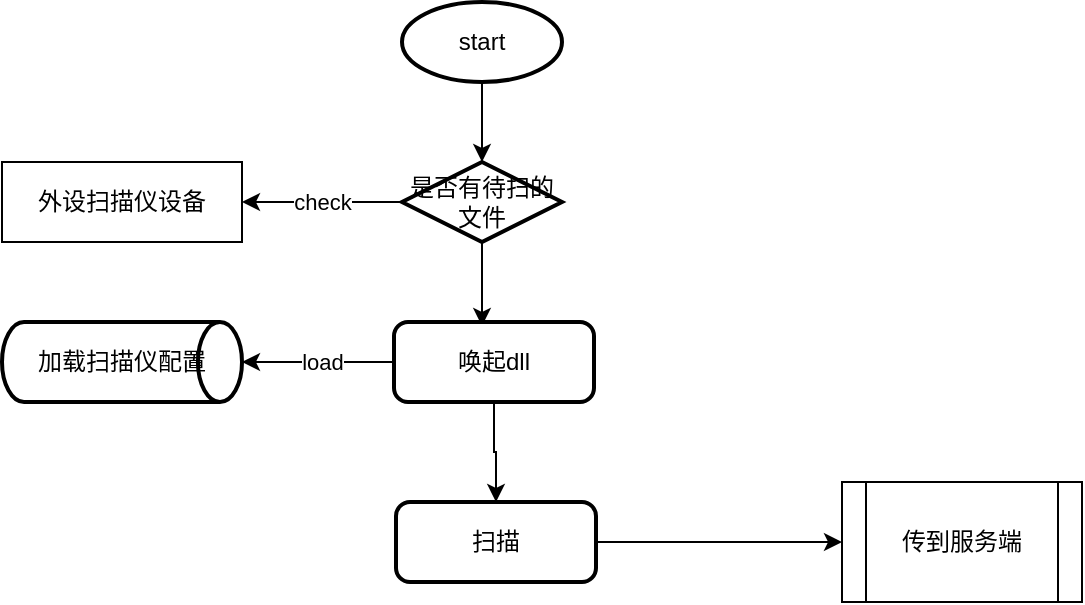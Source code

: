 <mxfile version="16.2.2" type="github">
  <diagram id="gqwgJQvt6GxcC7z-_AkO" name="Page-1">
    <mxGraphModel dx="1209" dy="749" grid="1" gridSize="10" guides="1" tooltips="1" connect="1" arrows="1" fold="1" page="1" pageScale="1" pageWidth="827" pageHeight="1169" math="0" shadow="0">
      <root>
        <mxCell id="0" />
        <mxCell id="1" parent="0" />
        <mxCell id="sH6OMR17xY7aLeD4Rl4U-1" value="外设扫描仪设备" style="rounded=0;whiteSpace=wrap;html=1;" parent="1" vertex="1">
          <mxGeometry x="120" y="280" width="120" height="40" as="geometry" />
        </mxCell>
        <mxCell id="sH6OMR17xY7aLeD4Rl4U-8" style="edgeStyle=orthogonalEdgeStyle;rounded=0;orthogonalLoop=1;jettySize=auto;html=1;exitX=0.5;exitY=1;exitDx=0;exitDy=0;exitPerimeter=0;entryX=0.5;entryY=0;entryDx=0;entryDy=0;entryPerimeter=0;" parent="1" source="sH6OMR17xY7aLeD4Rl4U-3" target="sH6OMR17xY7aLeD4Rl4U-4" edge="1">
          <mxGeometry relative="1" as="geometry" />
        </mxCell>
        <mxCell id="sH6OMR17xY7aLeD4Rl4U-3" value="start" style="strokeWidth=2;html=1;shape=mxgraph.flowchart.start_1;whiteSpace=wrap;" parent="1" vertex="1">
          <mxGeometry x="320" y="200" width="80" height="40" as="geometry" />
        </mxCell>
        <mxCell id="sH6OMR17xY7aLeD4Rl4U-5" value="check" style="edgeStyle=orthogonalEdgeStyle;rounded=0;orthogonalLoop=1;jettySize=auto;html=1;exitX=0;exitY=0.5;exitDx=0;exitDy=0;exitPerimeter=0;entryX=1;entryY=0.5;entryDx=0;entryDy=0;" parent="1" source="sH6OMR17xY7aLeD4Rl4U-4" target="sH6OMR17xY7aLeD4Rl4U-1" edge="1">
          <mxGeometry relative="1" as="geometry" />
        </mxCell>
        <mxCell id="sH6OMR17xY7aLeD4Rl4U-7" style="edgeStyle=orthogonalEdgeStyle;rounded=0;orthogonalLoop=1;jettySize=auto;html=1;exitX=0.5;exitY=1;exitDx=0;exitDy=0;exitPerimeter=0;entryX=0.44;entryY=0.05;entryDx=0;entryDy=0;entryPerimeter=0;" parent="1" source="sH6OMR17xY7aLeD4Rl4U-4" target="sH6OMR17xY7aLeD4Rl4U-6" edge="1">
          <mxGeometry relative="1" as="geometry" />
        </mxCell>
        <mxCell id="sH6OMR17xY7aLeD4Rl4U-4" value="是否有待扫的文件" style="strokeWidth=2;html=1;shape=mxgraph.flowchart.decision;whiteSpace=wrap;" parent="1" vertex="1">
          <mxGeometry x="320" y="280" width="80" height="40" as="geometry" />
        </mxCell>
        <mxCell id="sH6OMR17xY7aLeD4Rl4U-10" value="load" style="edgeStyle=orthogonalEdgeStyle;rounded=0;orthogonalLoop=1;jettySize=auto;html=1;exitX=0;exitY=0.5;exitDx=0;exitDy=0;entryX=1;entryY=0.5;entryDx=0;entryDy=0;entryPerimeter=0;" parent="1" source="sH6OMR17xY7aLeD4Rl4U-6" target="sH6OMR17xY7aLeD4Rl4U-9" edge="1">
          <mxGeometry x="-0.053" relative="1" as="geometry">
            <mxPoint as="offset" />
          </mxGeometry>
        </mxCell>
        <mxCell id="lJNzQoqAPDn03brm3Qmj-3" style="edgeStyle=orthogonalEdgeStyle;rounded=0;orthogonalLoop=1;jettySize=auto;html=1;exitX=0.5;exitY=1;exitDx=0;exitDy=0;entryX=0.5;entryY=0;entryDx=0;entryDy=0;" edge="1" parent="1" source="sH6OMR17xY7aLeD4Rl4U-6" target="lJNzQoqAPDn03brm3Qmj-2">
          <mxGeometry relative="1" as="geometry" />
        </mxCell>
        <mxCell id="sH6OMR17xY7aLeD4Rl4U-6" value="唤起dll" style="rounded=1;whiteSpace=wrap;html=1;absoluteArcSize=1;arcSize=14;strokeWidth=2;" parent="1" vertex="1">
          <mxGeometry x="316" y="360" width="100" height="40" as="geometry" />
        </mxCell>
        <mxCell id="sH6OMR17xY7aLeD4Rl4U-9" value="加载扫描仪配置" style="strokeWidth=2;html=1;shape=mxgraph.flowchart.direct_data;whiteSpace=wrap;" parent="1" vertex="1">
          <mxGeometry x="120" y="360" width="120" height="40" as="geometry" />
        </mxCell>
        <mxCell id="lJNzQoqAPDn03brm3Qmj-5" style="edgeStyle=orthogonalEdgeStyle;rounded=0;orthogonalLoop=1;jettySize=auto;html=1;exitX=1;exitY=0.5;exitDx=0;exitDy=0;" edge="1" parent="1" source="lJNzQoqAPDn03brm3Qmj-2" target="lJNzQoqAPDn03brm3Qmj-4">
          <mxGeometry relative="1" as="geometry" />
        </mxCell>
        <mxCell id="lJNzQoqAPDn03brm3Qmj-2" value="扫描" style="rounded=1;whiteSpace=wrap;html=1;absoluteArcSize=1;arcSize=14;strokeWidth=2;" vertex="1" parent="1">
          <mxGeometry x="317" y="450" width="100" height="40" as="geometry" />
        </mxCell>
        <mxCell id="lJNzQoqAPDn03brm3Qmj-4" value="传到服务端" style="shape=process;whiteSpace=wrap;html=1;backgroundOutline=1;" vertex="1" parent="1">
          <mxGeometry x="540" y="440" width="120" height="60" as="geometry" />
        </mxCell>
      </root>
    </mxGraphModel>
  </diagram>
</mxfile>

